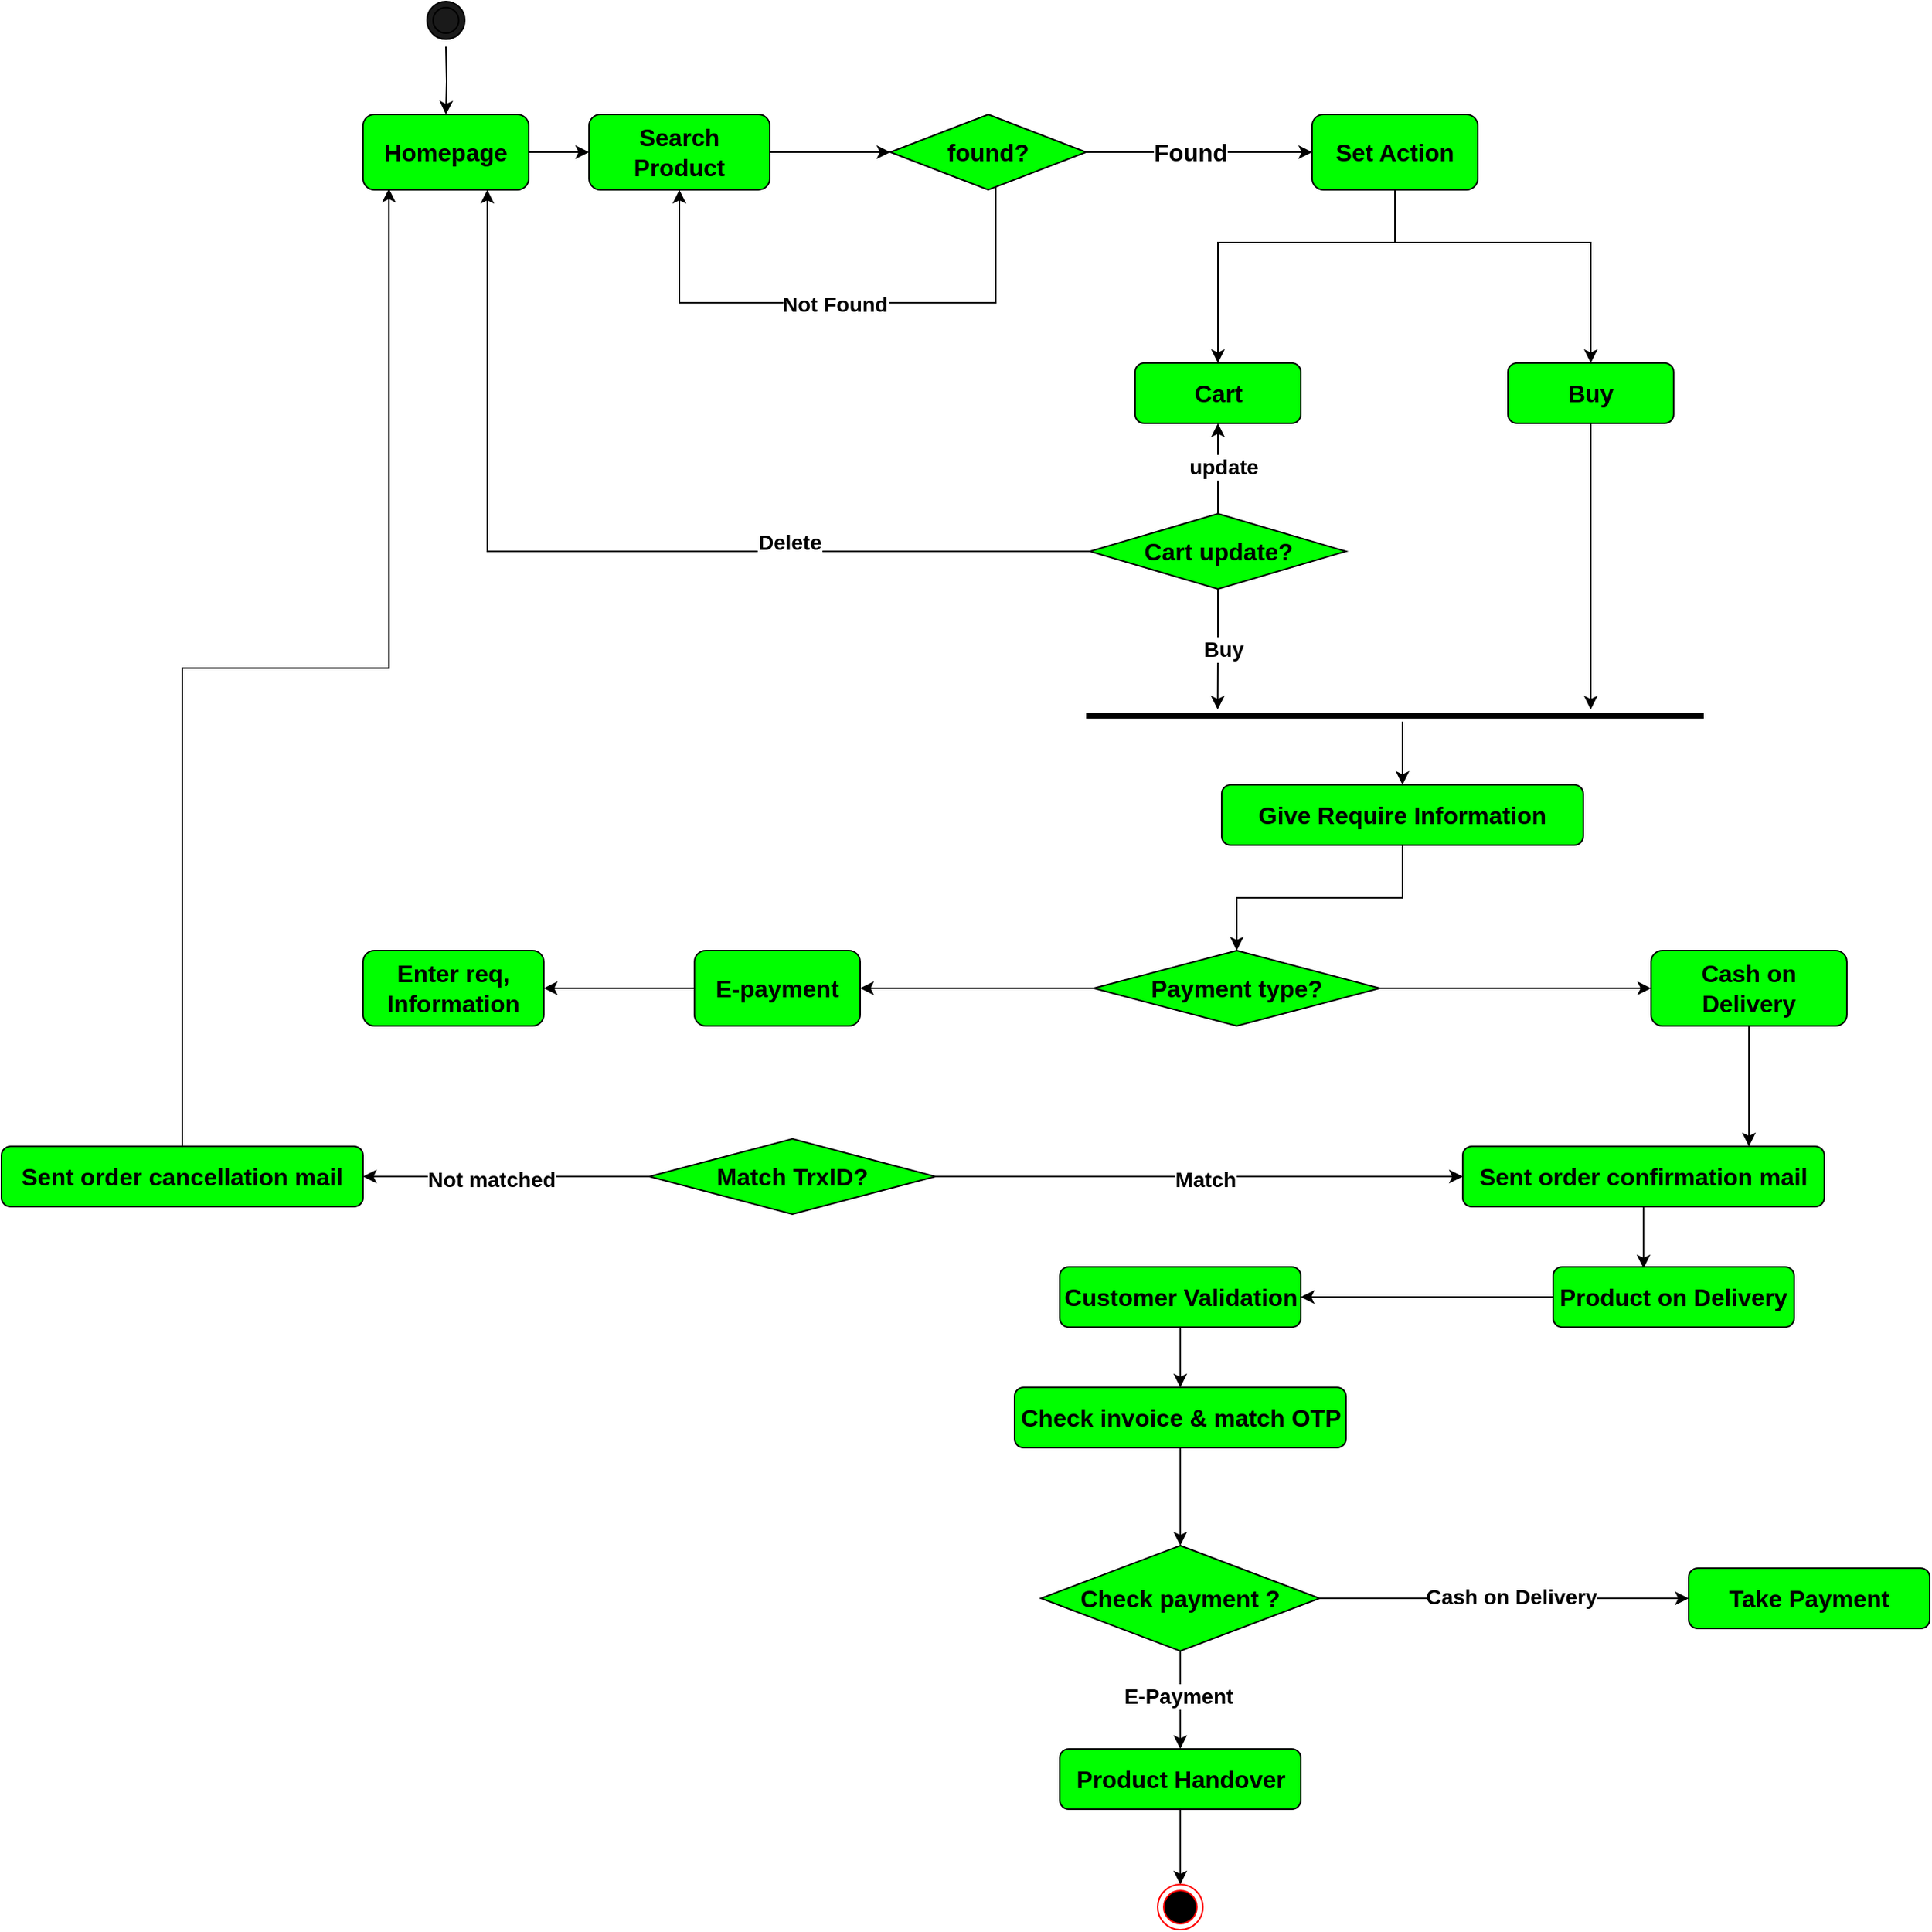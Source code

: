 <mxfile version="21.6.2" type="github">
  <diagram name="Page-1" id="6nC1XPO7iHAmVQ8SdGbW">
    <mxGraphModel dx="1900" dy="515" grid="1" gridSize="10" guides="1" tooltips="1" connect="1" arrows="1" fold="1" page="1" pageScale="1" pageWidth="850" pageHeight="1100" math="0" shadow="0">
      <root>
        <mxCell id="0" />
        <mxCell id="1" parent="0" />
        <mxCell id="1F0BMthETR4RSBZG4No4-29" style="edgeStyle=orthogonalEdgeStyle;rounded=0;orthogonalLoop=1;jettySize=auto;html=1;entryX=0;entryY=0.5;entryDx=0;entryDy=0;" edge="1" parent="1" source="1F0BMthETR4RSBZG4No4-1" target="1F0BMthETR4RSBZG4No4-2">
          <mxGeometry relative="1" as="geometry" />
        </mxCell>
        <mxCell id="1F0BMthETR4RSBZG4No4-1" value="Homepage" style="rounded=1;whiteSpace=wrap;html=1;fontSize=16;fontStyle=1;fillColor=#00FF00;" vertex="1" parent="1">
          <mxGeometry x="90" y="155" width="110" height="50" as="geometry" />
        </mxCell>
        <mxCell id="1F0BMthETR4RSBZG4No4-30" style="edgeStyle=orthogonalEdgeStyle;rounded=0;orthogonalLoop=1;jettySize=auto;html=1;entryX=0;entryY=0.5;entryDx=0;entryDy=0;" edge="1" parent="1" source="1F0BMthETR4RSBZG4No4-2" target="1F0BMthETR4RSBZG4No4-3">
          <mxGeometry relative="1" as="geometry" />
        </mxCell>
        <mxCell id="1F0BMthETR4RSBZG4No4-2" value="Search Product" style="rounded=1;whiteSpace=wrap;html=1;fontSize=16;fontStyle=1;fillColor=#00FF00;" vertex="1" parent="1">
          <mxGeometry x="240" y="155" width="120" height="50" as="geometry" />
        </mxCell>
        <mxCell id="1F0BMthETR4RSBZG4No4-31" style="edgeStyle=orthogonalEdgeStyle;rounded=0;orthogonalLoop=1;jettySize=auto;html=1;entryX=0;entryY=0.5;entryDx=0;entryDy=0;" edge="1" parent="1" source="1F0BMthETR4RSBZG4No4-3" target="1F0BMthETR4RSBZG4No4-6">
          <mxGeometry relative="1" as="geometry" />
        </mxCell>
        <mxCell id="1F0BMthETR4RSBZG4No4-35" value="&lt;font style=&quot;font-size: 16px;&quot;&gt;&lt;b&gt;Found&lt;/b&gt;&lt;/font&gt;" style="edgeLabel;html=1;align=center;verticalAlign=middle;resizable=0;points=[];" vertex="1" connectable="0" parent="1F0BMthETR4RSBZG4No4-31">
          <mxGeometry x="-0.088" relative="1" as="geometry">
            <mxPoint as="offset" />
          </mxGeometry>
        </mxCell>
        <mxCell id="1F0BMthETR4RSBZG4No4-46" style="edgeStyle=orthogonalEdgeStyle;rounded=0;orthogonalLoop=1;jettySize=auto;html=1;entryX=0.5;entryY=1;entryDx=0;entryDy=0;" edge="1" parent="1" source="1F0BMthETR4RSBZG4No4-3" target="1F0BMthETR4RSBZG4No4-2">
          <mxGeometry relative="1" as="geometry">
            <Array as="points">
              <mxPoint x="510" y="280" />
              <mxPoint x="300" y="280" />
            </Array>
          </mxGeometry>
        </mxCell>
        <mxCell id="1F0BMthETR4RSBZG4No4-47" value="&lt;font style=&quot;font-size: 14px;&quot;&gt;&lt;b&gt;Not Found&lt;/b&gt;&lt;/font&gt;" style="edgeLabel;html=1;align=center;verticalAlign=middle;resizable=0;points=[];" vertex="1" connectable="0" parent="1F0BMthETR4RSBZG4No4-46">
          <mxGeometry x="0.016" y="1" relative="1" as="geometry">
            <mxPoint as="offset" />
          </mxGeometry>
        </mxCell>
        <mxCell id="1F0BMthETR4RSBZG4No4-3" value="found?" style="rhombus;whiteSpace=wrap;html=1;fontSize=16;fontStyle=1;fillColor=#00FF00;" vertex="1" parent="1">
          <mxGeometry x="440" y="155" width="130" height="50" as="geometry" />
        </mxCell>
        <mxCell id="1F0BMthETR4RSBZG4No4-38" style="edgeStyle=orthogonalEdgeStyle;rounded=0;orthogonalLoop=1;jettySize=auto;html=1;entryX=0.5;entryY=0;entryDx=0;entryDy=0;" edge="1" parent="1" source="1F0BMthETR4RSBZG4No4-6" target="1F0BMthETR4RSBZG4No4-7">
          <mxGeometry relative="1" as="geometry">
            <Array as="points">
              <mxPoint x="775" y="240" />
              <mxPoint x="905" y="240" />
            </Array>
          </mxGeometry>
        </mxCell>
        <mxCell id="1F0BMthETR4RSBZG4No4-39" style="edgeStyle=orthogonalEdgeStyle;rounded=0;orthogonalLoop=1;jettySize=auto;html=1;entryX=0.5;entryY=0;entryDx=0;entryDy=0;" edge="1" parent="1" source="1F0BMthETR4RSBZG4No4-6" target="1F0BMthETR4RSBZG4No4-8">
          <mxGeometry relative="1" as="geometry">
            <Array as="points">
              <mxPoint x="775" y="240" />
              <mxPoint x="658" y="240" />
            </Array>
          </mxGeometry>
        </mxCell>
        <mxCell id="1F0BMthETR4RSBZG4No4-6" value="Set Action" style="rounded=1;whiteSpace=wrap;html=1;fontSize=16;fontStyle=1;fillColor=#00FF00;" vertex="1" parent="1">
          <mxGeometry x="720" y="155" width="110" height="50" as="geometry" />
        </mxCell>
        <mxCell id="1F0BMthETR4RSBZG4No4-48" style="edgeStyle=orthogonalEdgeStyle;rounded=0;orthogonalLoop=1;jettySize=auto;html=1;entryX=0.817;entryY=0;entryDx=0;entryDy=0;entryPerimeter=0;" edge="1" parent="1" source="1F0BMthETR4RSBZG4No4-7" target="1F0BMthETR4RSBZG4No4-10">
          <mxGeometry relative="1" as="geometry" />
        </mxCell>
        <mxCell id="1F0BMthETR4RSBZG4No4-7" value="Buy" style="rounded=1;whiteSpace=wrap;html=1;fontSize=16;fontStyle=1;fillColor=#00FF00;" vertex="1" parent="1">
          <mxGeometry x="850" y="320" width="110" height="40" as="geometry" />
        </mxCell>
        <mxCell id="1F0BMthETR4RSBZG4No4-8" value="Cart" style="rounded=1;whiteSpace=wrap;html=1;fontSize=16;fontStyle=1;fillColor=#00FF00;" vertex="1" parent="1">
          <mxGeometry x="602.5" y="320" width="110" height="40" as="geometry" />
        </mxCell>
        <mxCell id="1F0BMthETR4RSBZG4No4-40" style="edgeStyle=orthogonalEdgeStyle;rounded=0;orthogonalLoop=1;jettySize=auto;html=1;entryX=0.5;entryY=1;entryDx=0;entryDy=0;" edge="1" parent="1" source="1F0BMthETR4RSBZG4No4-9" target="1F0BMthETR4RSBZG4No4-8">
          <mxGeometry relative="1" as="geometry" />
        </mxCell>
        <mxCell id="1F0BMthETR4RSBZG4No4-41" value="&lt;font style=&quot;font-size: 14px;&quot;&gt;&lt;b&gt;update&lt;/b&gt;&lt;/font&gt;" style="edgeLabel;html=1;align=center;verticalAlign=middle;resizable=0;points=[];" vertex="1" connectable="0" parent="1F0BMthETR4RSBZG4No4-40">
          <mxGeometry x="0.04" y="-2" relative="1" as="geometry">
            <mxPoint x="1" as="offset" />
          </mxGeometry>
        </mxCell>
        <mxCell id="1F0BMthETR4RSBZG4No4-44" style="edgeStyle=orthogonalEdgeStyle;rounded=0;orthogonalLoop=1;jettySize=auto;html=1;entryX=0.75;entryY=1;entryDx=0;entryDy=0;" edge="1" parent="1" source="1F0BMthETR4RSBZG4No4-9" target="1F0BMthETR4RSBZG4No4-1">
          <mxGeometry relative="1" as="geometry" />
        </mxCell>
        <mxCell id="1F0BMthETR4RSBZG4No4-45" value="&lt;font style=&quot;font-size: 14px;&quot;&gt;&lt;b&gt;Delete&lt;/b&gt;&lt;/font&gt;" style="edgeLabel;html=1;align=center;verticalAlign=middle;resizable=0;points=[];" vertex="1" connectable="0" parent="1F0BMthETR4RSBZG4No4-44">
          <mxGeometry x="-0.373" y="-6" relative="1" as="geometry">
            <mxPoint x="1" as="offset" />
          </mxGeometry>
        </mxCell>
        <mxCell id="1F0BMthETR4RSBZG4No4-49" style="edgeStyle=orthogonalEdgeStyle;rounded=0;orthogonalLoop=1;jettySize=auto;html=1;entryX=0.213;entryY=0;entryDx=0;entryDy=0;entryPerimeter=0;" edge="1" parent="1" source="1F0BMthETR4RSBZG4No4-9" target="1F0BMthETR4RSBZG4No4-10">
          <mxGeometry relative="1" as="geometry" />
        </mxCell>
        <mxCell id="1F0BMthETR4RSBZG4No4-50" value="&lt;font style=&quot;font-size: 14px;&quot;&gt;&lt;b&gt;Buy&lt;/b&gt;&lt;/font&gt;" style="edgeLabel;html=1;align=center;verticalAlign=middle;resizable=0;points=[];" vertex="1" connectable="0" parent="1F0BMthETR4RSBZG4No4-49">
          <mxGeometry x="-0.013" y="3" relative="1" as="geometry">
            <mxPoint as="offset" />
          </mxGeometry>
        </mxCell>
        <mxCell id="1F0BMthETR4RSBZG4No4-9" value="Cart update?" style="rhombus;whiteSpace=wrap;html=1;fontSize=16;fontStyle=1;fillColor=#00FF00;" vertex="1" parent="1">
          <mxGeometry x="572.5" y="420" width="170" height="50" as="geometry" />
        </mxCell>
        <mxCell id="1F0BMthETR4RSBZG4No4-52" style="edgeStyle=orthogonalEdgeStyle;rounded=0;orthogonalLoop=1;jettySize=auto;html=1;entryX=0.5;entryY=0;entryDx=0;entryDy=0;" edge="1" parent="1" source="1F0BMthETR4RSBZG4No4-10" target="1F0BMthETR4RSBZG4No4-12">
          <mxGeometry relative="1" as="geometry">
            <Array as="points">
              <mxPoint x="780" y="554" />
              <mxPoint x="780" y="554" />
            </Array>
          </mxGeometry>
        </mxCell>
        <mxCell id="1F0BMthETR4RSBZG4No4-10" value="" style="line;strokeWidth=4;fillColor=#00FF00;align=left;verticalAlign=middle;spacingTop=-1;spacingLeft=3;spacingRight=3;rotatable=0;labelPosition=right;points=[];portConstraint=eastwest;strokeColor=inherit;fontSize=16;fontStyle=1" vertex="1" parent="1">
          <mxGeometry x="570" y="550" width="410" height="8" as="geometry" />
        </mxCell>
        <mxCell id="1F0BMthETR4RSBZG4No4-53" style="edgeStyle=orthogonalEdgeStyle;rounded=0;orthogonalLoop=1;jettySize=auto;html=1;entryX=0.5;entryY=0;entryDx=0;entryDy=0;" edge="1" parent="1" source="1F0BMthETR4RSBZG4No4-12" target="1F0BMthETR4RSBZG4No4-13">
          <mxGeometry relative="1" as="geometry" />
        </mxCell>
        <mxCell id="1F0BMthETR4RSBZG4No4-12" value="Give Require Information" style="rounded=1;whiteSpace=wrap;html=1;fontSize=16;fontStyle=1;fillColor=#00FF00;" vertex="1" parent="1">
          <mxGeometry x="660" y="600" width="240" height="40" as="geometry" />
        </mxCell>
        <mxCell id="1F0BMthETR4RSBZG4No4-54" style="edgeStyle=orthogonalEdgeStyle;rounded=0;orthogonalLoop=1;jettySize=auto;html=1;entryX=0;entryY=0.5;entryDx=0;entryDy=0;" edge="1" parent="1" source="1F0BMthETR4RSBZG4No4-13" target="1F0BMthETR4RSBZG4No4-16">
          <mxGeometry relative="1" as="geometry" />
        </mxCell>
        <mxCell id="1F0BMthETR4RSBZG4No4-55" style="edgeStyle=orthogonalEdgeStyle;rounded=0;orthogonalLoop=1;jettySize=auto;html=1;entryX=1;entryY=0.5;entryDx=0;entryDy=0;" edge="1" parent="1" source="1F0BMthETR4RSBZG4No4-13" target="1F0BMthETR4RSBZG4No4-14">
          <mxGeometry relative="1" as="geometry" />
        </mxCell>
        <mxCell id="1F0BMthETR4RSBZG4No4-13" value="Payment type?" style="rhombus;whiteSpace=wrap;html=1;fontSize=16;fontStyle=1;fillColor=#00FF00;" vertex="1" parent="1">
          <mxGeometry x="575" y="710" width="190" height="50" as="geometry" />
        </mxCell>
        <mxCell id="1F0BMthETR4RSBZG4No4-56" style="edgeStyle=orthogonalEdgeStyle;rounded=0;orthogonalLoop=1;jettySize=auto;html=1;entryX=1;entryY=0.5;entryDx=0;entryDy=0;" edge="1" parent="1" source="1F0BMthETR4RSBZG4No4-14" target="1F0BMthETR4RSBZG4No4-15">
          <mxGeometry relative="1" as="geometry" />
        </mxCell>
        <mxCell id="1F0BMthETR4RSBZG4No4-14" value="E-payment" style="rounded=1;whiteSpace=wrap;html=1;fontSize=16;fontStyle=1;fillColor=#00FF00;" vertex="1" parent="1">
          <mxGeometry x="310" y="710" width="110" height="50" as="geometry" />
        </mxCell>
        <mxCell id="1F0BMthETR4RSBZG4No4-15" value="Enter req, Information" style="rounded=1;whiteSpace=wrap;html=1;fontSize=16;fontStyle=1;fillColor=#00FF00;" vertex="1" parent="1">
          <mxGeometry x="90" y="710" width="120" height="50" as="geometry" />
        </mxCell>
        <mxCell id="1F0BMthETR4RSBZG4No4-57" style="edgeStyle=orthogonalEdgeStyle;rounded=0;orthogonalLoop=1;jettySize=auto;html=1;" edge="1" parent="1" source="1F0BMthETR4RSBZG4No4-16" target="1F0BMthETR4RSBZG4No4-17">
          <mxGeometry relative="1" as="geometry">
            <Array as="points">
              <mxPoint x="1010" y="820" />
              <mxPoint x="1010" y="820" />
            </Array>
          </mxGeometry>
        </mxCell>
        <mxCell id="1F0BMthETR4RSBZG4No4-16" value="Cash on Delivery" style="rounded=1;whiteSpace=wrap;html=1;fontSize=16;fontStyle=1;fillColor=#00FF00;" vertex="1" parent="1">
          <mxGeometry x="945" y="710" width="130" height="50" as="geometry" />
        </mxCell>
        <mxCell id="1F0BMthETR4RSBZG4No4-63" style="edgeStyle=orthogonalEdgeStyle;rounded=0;orthogonalLoop=1;jettySize=auto;html=1;entryX=0.375;entryY=0.025;entryDx=0;entryDy=0;entryPerimeter=0;" edge="1" parent="1" source="1F0BMthETR4RSBZG4No4-17" target="1F0BMthETR4RSBZG4No4-20">
          <mxGeometry relative="1" as="geometry" />
        </mxCell>
        <mxCell id="1F0BMthETR4RSBZG4No4-17" value="Sent order confirmation mail" style="rounded=1;whiteSpace=wrap;html=1;fontSize=16;fontStyle=1;fillColor=#00FF00;" vertex="1" parent="1">
          <mxGeometry x="820" y="840" width="240" height="40" as="geometry" />
        </mxCell>
        <mxCell id="1F0BMthETR4RSBZG4No4-58" style="edgeStyle=orthogonalEdgeStyle;rounded=0;orthogonalLoop=1;jettySize=auto;html=1;entryX=0;entryY=0.5;entryDx=0;entryDy=0;" edge="1" parent="1" source="1F0BMthETR4RSBZG4No4-18" target="1F0BMthETR4RSBZG4No4-17">
          <mxGeometry relative="1" as="geometry" />
        </mxCell>
        <mxCell id="1F0BMthETR4RSBZG4No4-59" value="&lt;font style=&quot;font-size: 14px;&quot;&gt;&lt;b&gt;Match&lt;/b&gt;&lt;/font&gt;" style="edgeLabel;html=1;align=center;verticalAlign=middle;resizable=0;points=[];" vertex="1" connectable="0" parent="1F0BMthETR4RSBZG4No4-58">
          <mxGeometry x="0.023" y="-2" relative="1" as="geometry">
            <mxPoint as="offset" />
          </mxGeometry>
        </mxCell>
        <mxCell id="1F0BMthETR4RSBZG4No4-60" style="edgeStyle=orthogonalEdgeStyle;rounded=0;orthogonalLoop=1;jettySize=auto;html=1;entryX=1;entryY=0.5;entryDx=0;entryDy=0;" edge="1" parent="1" source="1F0BMthETR4RSBZG4No4-18" target="1F0BMthETR4RSBZG4No4-19">
          <mxGeometry relative="1" as="geometry" />
        </mxCell>
        <mxCell id="1F0BMthETR4RSBZG4No4-61" value="&lt;font style=&quot;font-size: 14px;&quot;&gt;&lt;b&gt;Not matched&lt;/b&gt;&lt;/font&gt;" style="edgeLabel;html=1;align=center;verticalAlign=middle;resizable=0;points=[];" vertex="1" connectable="0" parent="1F0BMthETR4RSBZG4No4-60">
          <mxGeometry x="0.113" y="2" relative="1" as="geometry">
            <mxPoint as="offset" />
          </mxGeometry>
        </mxCell>
        <mxCell id="1F0BMthETR4RSBZG4No4-18" value="Match TrxID?" style="rhombus;whiteSpace=wrap;html=1;fontSize=16;fontStyle=1;fillColor=#00FF00;" vertex="1" parent="1">
          <mxGeometry x="280" y="835" width="190" height="50" as="geometry" />
        </mxCell>
        <mxCell id="1F0BMthETR4RSBZG4No4-62" style="edgeStyle=orthogonalEdgeStyle;rounded=0;orthogonalLoop=1;jettySize=auto;html=1;entryX=0.156;entryY=0.984;entryDx=0;entryDy=0;entryPerimeter=0;" edge="1" parent="1" source="1F0BMthETR4RSBZG4No4-19" target="1F0BMthETR4RSBZG4No4-1">
          <mxGeometry relative="1" as="geometry" />
        </mxCell>
        <mxCell id="1F0BMthETR4RSBZG4No4-19" value="Sent order cancellation mail" style="rounded=1;whiteSpace=wrap;html=1;fontSize=16;fontStyle=1;fillColor=#00FF00;" vertex="1" parent="1">
          <mxGeometry x="-150" y="840" width="240" height="40" as="geometry" />
        </mxCell>
        <mxCell id="1F0BMthETR4RSBZG4No4-64" style="edgeStyle=orthogonalEdgeStyle;rounded=0;orthogonalLoop=1;jettySize=auto;html=1;entryX=1;entryY=0.5;entryDx=0;entryDy=0;" edge="1" parent="1" source="1F0BMthETR4RSBZG4No4-20" target="1F0BMthETR4RSBZG4No4-21">
          <mxGeometry relative="1" as="geometry" />
        </mxCell>
        <mxCell id="1F0BMthETR4RSBZG4No4-20" value="Product on Delivery" style="rounded=1;whiteSpace=wrap;html=1;fontSize=16;fontStyle=1;fillColor=#00FF00;" vertex="1" parent="1">
          <mxGeometry x="880" y="920" width="160" height="40" as="geometry" />
        </mxCell>
        <mxCell id="1F0BMthETR4RSBZG4No4-65" style="edgeStyle=orthogonalEdgeStyle;rounded=0;orthogonalLoop=1;jettySize=auto;html=1;entryX=0.5;entryY=0;entryDx=0;entryDy=0;" edge="1" parent="1" source="1F0BMthETR4RSBZG4No4-21" target="1F0BMthETR4RSBZG4No4-22">
          <mxGeometry relative="1" as="geometry" />
        </mxCell>
        <mxCell id="1F0BMthETR4RSBZG4No4-21" value="Customer Validation" style="rounded=1;whiteSpace=wrap;html=1;fontSize=16;fontStyle=1;fillColor=#00FF00;" vertex="1" parent="1">
          <mxGeometry x="552.5" y="920" width="160" height="40" as="geometry" />
        </mxCell>
        <mxCell id="1F0BMthETR4RSBZG4No4-66" style="edgeStyle=orthogonalEdgeStyle;rounded=0;orthogonalLoop=1;jettySize=auto;html=1;entryX=0.5;entryY=0;entryDx=0;entryDy=0;" edge="1" parent="1" source="1F0BMthETR4RSBZG4No4-22" target="1F0BMthETR4RSBZG4No4-23">
          <mxGeometry relative="1" as="geometry" />
        </mxCell>
        <mxCell id="1F0BMthETR4RSBZG4No4-22" value="Check invoice &amp;amp; match OTP" style="rounded=1;whiteSpace=wrap;html=1;fontSize=16;fontStyle=1;fillColor=#00FF00;" vertex="1" parent="1">
          <mxGeometry x="522.5" y="1000" width="220" height="40" as="geometry" />
        </mxCell>
        <mxCell id="1F0BMthETR4RSBZG4No4-67" style="edgeStyle=orthogonalEdgeStyle;rounded=0;orthogonalLoop=1;jettySize=auto;html=1;entryX=0;entryY=0.5;entryDx=0;entryDy=0;" edge="1" parent="1" source="1F0BMthETR4RSBZG4No4-23" target="1F0BMthETR4RSBZG4No4-24">
          <mxGeometry relative="1" as="geometry" />
        </mxCell>
        <mxCell id="1F0BMthETR4RSBZG4No4-68" value="&lt;font style=&quot;font-size: 14px;&quot;&gt;&lt;b&gt;Cash on Delivery&lt;/b&gt;&lt;/font&gt;" style="edgeLabel;html=1;align=center;verticalAlign=middle;resizable=0;points=[];" vertex="1" connectable="0" parent="1F0BMthETR4RSBZG4No4-67">
          <mxGeometry x="0.037" y="1" relative="1" as="geometry">
            <mxPoint as="offset" />
          </mxGeometry>
        </mxCell>
        <mxCell id="1F0BMthETR4RSBZG4No4-69" style="edgeStyle=orthogonalEdgeStyle;rounded=0;orthogonalLoop=1;jettySize=auto;html=1;entryX=0.5;entryY=0;entryDx=0;entryDy=0;" edge="1" parent="1" source="1F0BMthETR4RSBZG4No4-23" target="1F0BMthETR4RSBZG4No4-25">
          <mxGeometry relative="1" as="geometry" />
        </mxCell>
        <mxCell id="1F0BMthETR4RSBZG4No4-70" value="&lt;font style=&quot;font-size: 14px;&quot;&gt;&lt;b&gt;E-Payment&lt;/b&gt;&lt;/font&gt;" style="edgeLabel;html=1;align=center;verticalAlign=middle;resizable=0;points=[];" vertex="1" connectable="0" parent="1F0BMthETR4RSBZG4No4-69">
          <mxGeometry x="-0.089" y="-2" relative="1" as="geometry">
            <mxPoint as="offset" />
          </mxGeometry>
        </mxCell>
        <mxCell id="1F0BMthETR4RSBZG4No4-23" value="Check payment ?" style="rhombus;whiteSpace=wrap;html=1;fontSize=16;fontStyle=1;fillColor=#00FF00;" vertex="1" parent="1">
          <mxGeometry x="540" y="1105" width="185" height="70" as="geometry" />
        </mxCell>
        <mxCell id="1F0BMthETR4RSBZG4No4-24" value="Take Payment" style="rounded=1;whiteSpace=wrap;html=1;fontSize=16;fontStyle=1;fillColor=#00FF00;" vertex="1" parent="1">
          <mxGeometry x="970" y="1120" width="160" height="40" as="geometry" />
        </mxCell>
        <mxCell id="1F0BMthETR4RSBZG4No4-71" style="edgeStyle=orthogonalEdgeStyle;rounded=0;orthogonalLoop=1;jettySize=auto;html=1;entryX=0.5;entryY=0;entryDx=0;entryDy=0;" edge="1" parent="1" source="1F0BMthETR4RSBZG4No4-25" target="1F0BMthETR4RSBZG4No4-26">
          <mxGeometry relative="1" as="geometry" />
        </mxCell>
        <mxCell id="1F0BMthETR4RSBZG4No4-25" value="Product Handover" style="rounded=1;whiteSpace=wrap;html=1;fontSize=16;fontStyle=1;fillColor=#00FF00;" vertex="1" parent="1">
          <mxGeometry x="552.5" y="1240" width="160" height="40" as="geometry" />
        </mxCell>
        <mxCell id="1F0BMthETR4RSBZG4No4-26" value="" style="ellipse;html=1;shape=endState;fillColor=#000000;strokeColor=#ff0000;" vertex="1" parent="1">
          <mxGeometry x="617.5" y="1330" width="30" height="30" as="geometry" />
        </mxCell>
        <mxCell id="1F0BMthETR4RSBZG4No4-28" style="edgeStyle=orthogonalEdgeStyle;rounded=0;orthogonalLoop=1;jettySize=auto;html=1;entryX=0.5;entryY=0;entryDx=0;entryDy=0;" edge="1" parent="1" target="1F0BMthETR4RSBZG4No4-1">
          <mxGeometry relative="1" as="geometry">
            <mxPoint x="145" y="110" as="sourcePoint" />
          </mxGeometry>
        </mxCell>
        <mxCell id="1F0BMthETR4RSBZG4No4-27" value="" style="ellipse;shape=doubleEllipse;whiteSpace=wrap;html=1;aspect=fixed;fillColor=#1A1A1A;" vertex="1" parent="1">
          <mxGeometry x="132.5" y="80" width="25" height="25" as="geometry" />
        </mxCell>
      </root>
    </mxGraphModel>
  </diagram>
</mxfile>
